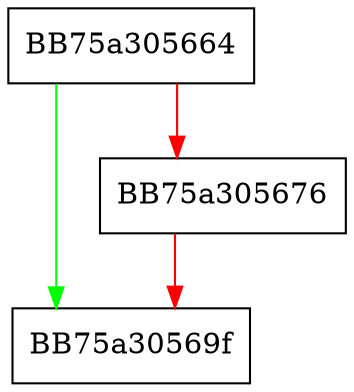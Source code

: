 digraph get {
  node [shape="box"];
  graph [splines=ortho];
  BB75a305664 -> BB75a30569f [color="green"];
  BB75a305664 -> BB75a305676 [color="red"];
  BB75a305676 -> BB75a30569f [color="red"];
}
